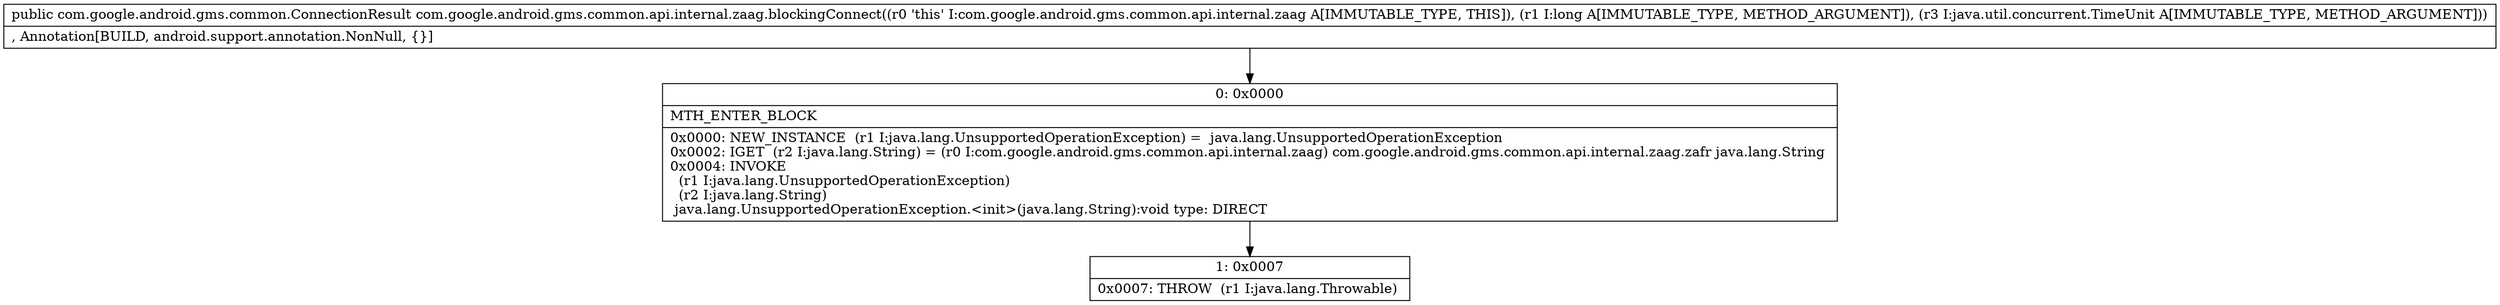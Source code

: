 digraph "CFG forcom.google.android.gms.common.api.internal.zaag.blockingConnect(JLjava\/util\/concurrent\/TimeUnit;)Lcom\/google\/android\/gms\/common\/ConnectionResult;" {
Node_0 [shape=record,label="{0\:\ 0x0000|MTH_ENTER_BLOCK\l|0x0000: NEW_INSTANCE  (r1 I:java.lang.UnsupportedOperationException) =  java.lang.UnsupportedOperationException \l0x0002: IGET  (r2 I:java.lang.String) = (r0 I:com.google.android.gms.common.api.internal.zaag) com.google.android.gms.common.api.internal.zaag.zafr java.lang.String \l0x0004: INVOKE  \l  (r1 I:java.lang.UnsupportedOperationException)\l  (r2 I:java.lang.String)\l java.lang.UnsupportedOperationException.\<init\>(java.lang.String):void type: DIRECT \l}"];
Node_1 [shape=record,label="{1\:\ 0x0007|0x0007: THROW  (r1 I:java.lang.Throwable) \l}"];
MethodNode[shape=record,label="{public com.google.android.gms.common.ConnectionResult com.google.android.gms.common.api.internal.zaag.blockingConnect((r0 'this' I:com.google.android.gms.common.api.internal.zaag A[IMMUTABLE_TYPE, THIS]), (r1 I:long A[IMMUTABLE_TYPE, METHOD_ARGUMENT]), (r3 I:java.util.concurrent.TimeUnit A[IMMUTABLE_TYPE, METHOD_ARGUMENT]))  | , Annotation[BUILD, android.support.annotation.NonNull, \{\}]\l}"];
MethodNode -> Node_0;
Node_0 -> Node_1;
}

